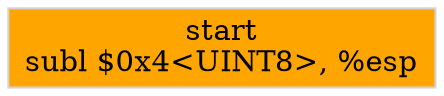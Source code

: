 digraph G {
node[shape=rectangle,style=filled,fillcolor=lightsteelblue,color=lightsteelblue]
bgcolor="transparent"
a0x00566000[label="start\nsubl $0x4<UINT8>, %esp",fillcolor="orange",color="lightgrey"];
}
